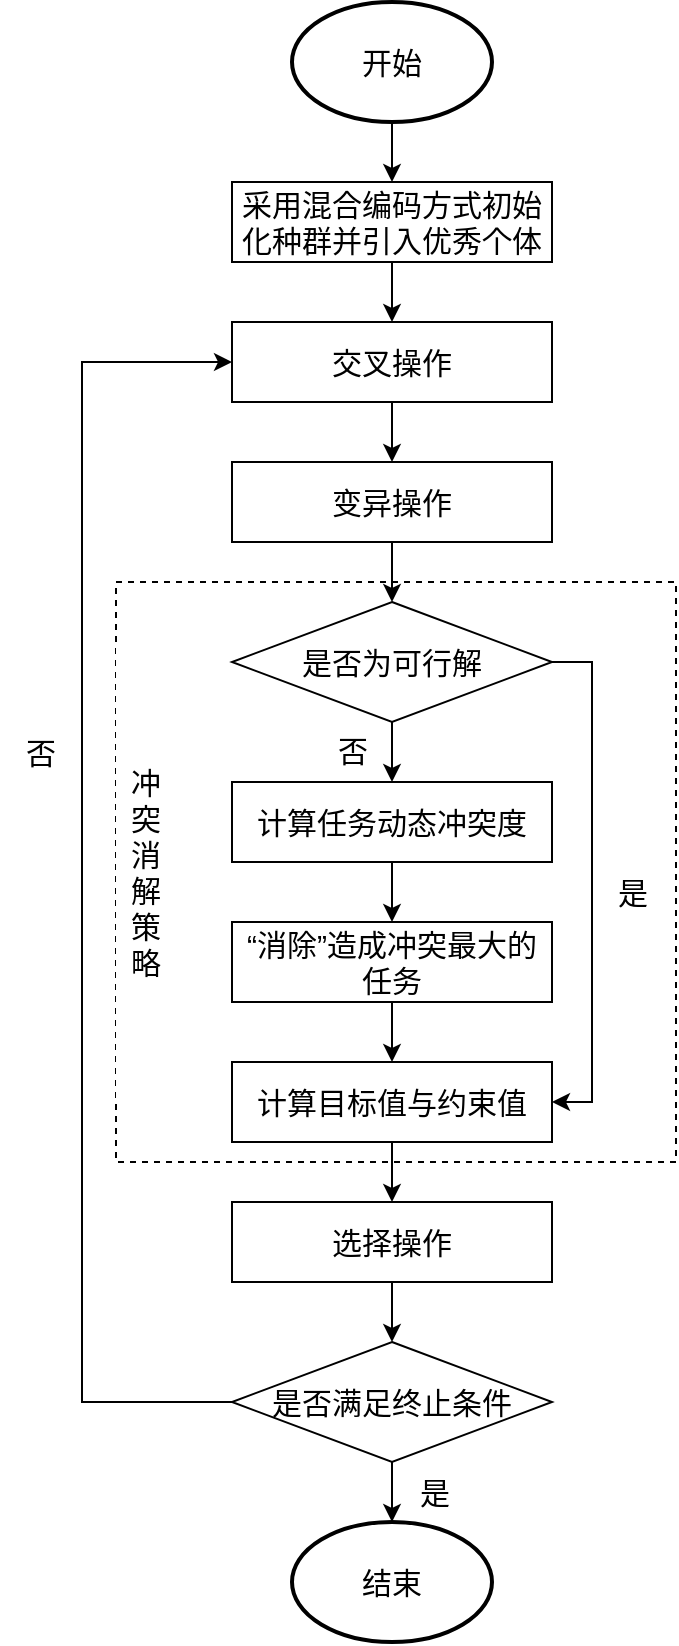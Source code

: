 <mxfile version="23.1.0" type="github">
  <diagram name="第 1 页" id="KiDxgMfIGVkPw2DcD6gg">
    <mxGraphModel dx="1468" dy="858" grid="1" gridSize="10" guides="1" tooltips="1" connect="1" arrows="1" fold="1" page="1" pageScale="1" pageWidth="827" pageHeight="1169" math="0" shadow="0">
      <root>
        <mxCell id="0" />
        <mxCell id="1" parent="0" />
        <mxCell id="7ES7whTb7M1mk1Huspgx-64" value="" style="rounded=0;whiteSpace=wrap;html=1;dashed=1;" vertex="1" parent="1">
          <mxGeometry x="60" y="330" width="280" height="290" as="geometry" />
        </mxCell>
        <mxCell id="7ES7whTb7M1mk1Huspgx-18" value="" style="edgeStyle=orthogonalEdgeStyle;rounded=0;orthogonalLoop=1;jettySize=auto;html=1;noEdgeStyle=1;orthogonal=1;fontSize=15;" edge="1" parent="1" source="7ES7whTb7M1mk1Huspgx-2" target="7ES7whTb7M1mk1Huspgx-4">
          <mxGeometry relative="1" as="geometry" />
        </mxCell>
        <mxCell id="7ES7whTb7M1mk1Huspgx-2" value="开始" style="strokeWidth=2;html=1;shape=mxgraph.flowchart.start_1;whiteSpace=wrap;fontSize=15;" vertex="1" parent="1">
          <mxGeometry x="148" y="40" width="100" height="60" as="geometry" />
        </mxCell>
        <mxCell id="7ES7whTb7M1mk1Huspgx-19" value="" style="edgeStyle=orthogonalEdgeStyle;rounded=0;orthogonalLoop=1;jettySize=auto;html=1;noEdgeStyle=1;orthogonal=1;fontSize=15;" edge="1" parent="1" source="7ES7whTb7M1mk1Huspgx-4" target="7ES7whTb7M1mk1Huspgx-5">
          <mxGeometry relative="1" as="geometry" />
        </mxCell>
        <mxCell id="7ES7whTb7M1mk1Huspgx-4" value="采用混合编码方式初始化种群并引入优秀个体" style="rounded=0;whiteSpace=wrap;html=1;fontSize=15;" vertex="1" parent="1">
          <mxGeometry x="118" y="130" width="160" height="40" as="geometry" />
        </mxCell>
        <mxCell id="7ES7whTb7M1mk1Huspgx-20" value="" style="edgeStyle=orthogonalEdgeStyle;rounded=0;orthogonalLoop=1;jettySize=auto;html=1;noEdgeStyle=1;orthogonal=1;fontSize=15;" edge="1" parent="1" source="7ES7whTb7M1mk1Huspgx-5" target="7ES7whTb7M1mk1Huspgx-6">
          <mxGeometry relative="1" as="geometry" />
        </mxCell>
        <mxCell id="7ES7whTb7M1mk1Huspgx-5" value="交叉操作" style="rounded=0;whiteSpace=wrap;html=1;fontSize=15;" vertex="1" parent="1">
          <mxGeometry x="118" y="200" width="160" height="40" as="geometry" />
        </mxCell>
        <mxCell id="7ES7whTb7M1mk1Huspgx-56" value="" style="edgeStyle=orthogonalEdgeStyle;rounded=0;orthogonalLoop=1;jettySize=auto;html=1;fontSize=15;" edge="1" parent="1" source="7ES7whTb7M1mk1Huspgx-6" target="7ES7whTb7M1mk1Huspgx-11">
          <mxGeometry relative="1" as="geometry" />
        </mxCell>
        <mxCell id="7ES7whTb7M1mk1Huspgx-6" value="变异操作" style="rounded=0;whiteSpace=wrap;html=1;fontSize=15;" vertex="1" parent="1">
          <mxGeometry x="118" y="270" width="160" height="40" as="geometry" />
        </mxCell>
        <mxCell id="7ES7whTb7M1mk1Huspgx-51" value="" style="edgeStyle=orthogonalEdgeStyle;rounded=0;orthogonalLoop=1;jettySize=auto;html=1;fontSize=15;" edge="1" parent="1" source="7ES7whTb7M1mk1Huspgx-8" target="7ES7whTb7M1mk1Huspgx-10">
          <mxGeometry relative="1" as="geometry" />
        </mxCell>
        <mxCell id="7ES7whTb7M1mk1Huspgx-8" value="选择操作" style="rounded=0;whiteSpace=wrap;html=1;fontSize=15;" vertex="1" parent="1">
          <mxGeometry x="118" y="640" width="160" height="40" as="geometry" />
        </mxCell>
        <mxCell id="7ES7whTb7M1mk1Huspgx-50" value="" style="edgeStyle=orthogonalEdgeStyle;rounded=0;orthogonalLoop=1;jettySize=auto;html=1;fontSize=15;" edge="1" parent="1" source="7ES7whTb7M1mk1Huspgx-9" target="7ES7whTb7M1mk1Huspgx-8">
          <mxGeometry relative="1" as="geometry" />
        </mxCell>
        <mxCell id="7ES7whTb7M1mk1Huspgx-9" value="计算目标值与约束值" style="rounded=0;whiteSpace=wrap;html=1;fontSize=15;" vertex="1" parent="1">
          <mxGeometry x="118" y="570" width="160" height="40" as="geometry" />
        </mxCell>
        <mxCell id="7ES7whTb7M1mk1Huspgx-48" value="" style="edgeStyle=orthogonalEdgeStyle;rounded=0;orthogonalLoop=1;jettySize=auto;html=1;fontSize=15;" edge="1" parent="1" source="7ES7whTb7M1mk1Huspgx-10" target="7ES7whTb7M1mk1Huspgx-31">
          <mxGeometry relative="1" as="geometry" />
        </mxCell>
        <mxCell id="7ES7whTb7M1mk1Huspgx-59" style="edgeStyle=orthogonalEdgeStyle;rounded=0;orthogonalLoop=1;jettySize=auto;html=1;exitX=0;exitY=0.5;exitDx=0;exitDy=0;entryX=0;entryY=0.5;entryDx=0;entryDy=0;fontSize=15;" edge="1" parent="1" source="7ES7whTb7M1mk1Huspgx-10" target="7ES7whTb7M1mk1Huspgx-5">
          <mxGeometry relative="1" as="geometry">
            <Array as="points">
              <mxPoint x="43" y="740" />
              <mxPoint x="43" y="220" />
            </Array>
          </mxGeometry>
        </mxCell>
        <mxCell id="7ES7whTb7M1mk1Huspgx-10" value="是否满足终止条件" style="rhombus;whiteSpace=wrap;html=1;fontSize=15;" vertex="1" parent="1">
          <mxGeometry x="118" y="710" width="160" height="60" as="geometry" />
        </mxCell>
        <mxCell id="7ES7whTb7M1mk1Huspgx-52" value="" style="edgeStyle=orthogonalEdgeStyle;rounded=0;orthogonalLoop=1;jettySize=auto;html=1;fontSize=15;" edge="1" parent="1" source="7ES7whTb7M1mk1Huspgx-11" target="7ES7whTb7M1mk1Huspgx-12">
          <mxGeometry relative="1" as="geometry" />
        </mxCell>
        <mxCell id="7ES7whTb7M1mk1Huspgx-65" style="edgeStyle=orthogonalEdgeStyle;rounded=0;orthogonalLoop=1;jettySize=auto;html=1;exitX=1;exitY=0.5;exitDx=0;exitDy=0;entryX=1;entryY=0.5;entryDx=0;entryDy=0;" edge="1" parent="1" source="7ES7whTb7M1mk1Huspgx-11" target="7ES7whTb7M1mk1Huspgx-9">
          <mxGeometry relative="1" as="geometry" />
        </mxCell>
        <mxCell id="7ES7whTb7M1mk1Huspgx-11" value="是否为可行解" style="rhombus;whiteSpace=wrap;html=1;fontSize=15;" vertex="1" parent="1">
          <mxGeometry x="118" y="340" width="160" height="60" as="geometry" />
        </mxCell>
        <mxCell id="7ES7whTb7M1mk1Huspgx-23" value="" style="edgeStyle=orthogonalEdgeStyle;rounded=0;orthogonalLoop=1;jettySize=auto;html=1;noEdgeStyle=1;orthogonal=1;fontSize=15;" edge="1" parent="1" source="7ES7whTb7M1mk1Huspgx-12" target="7ES7whTb7M1mk1Huspgx-13">
          <mxGeometry relative="1" as="geometry" />
        </mxCell>
        <mxCell id="7ES7whTb7M1mk1Huspgx-12" value="计算任务动态冲突度" style="rounded=0;whiteSpace=wrap;html=1;fontSize=15;" vertex="1" parent="1">
          <mxGeometry x="118" y="430" width="160" height="40" as="geometry" />
        </mxCell>
        <mxCell id="7ES7whTb7M1mk1Huspgx-49" value="" style="edgeStyle=orthogonalEdgeStyle;rounded=0;orthogonalLoop=1;jettySize=auto;html=1;fontSize=15;" edge="1" parent="1" source="7ES7whTb7M1mk1Huspgx-13" target="7ES7whTb7M1mk1Huspgx-9">
          <mxGeometry relative="1" as="geometry" />
        </mxCell>
        <mxCell id="7ES7whTb7M1mk1Huspgx-13" value="“消除”造成冲突最大的任务" style="rounded=0;whiteSpace=wrap;html=1;fontSize=15;" vertex="1" parent="1">
          <mxGeometry x="118" y="500" width="160" height="40" as="geometry" />
        </mxCell>
        <mxCell id="7ES7whTb7M1mk1Huspgx-31" value="结束" style="strokeWidth=2;html=1;shape=mxgraph.flowchart.start_1;whiteSpace=wrap;fontSize=15;" vertex="1" parent="1">
          <mxGeometry x="148" y="800" width="100" height="60" as="geometry" />
        </mxCell>
        <mxCell id="7ES7whTb7M1mk1Huspgx-60" value="是" style="text;html=1;align=center;verticalAlign=middle;resizable=0;points=[];autosize=1;strokeColor=none;fillColor=none;fontSize=15;" vertex="1" parent="1">
          <mxGeometry x="199" y="770" width="40" height="30" as="geometry" />
        </mxCell>
        <mxCell id="7ES7whTb7M1mk1Huspgx-61" value="否" style="text;html=1;align=center;verticalAlign=middle;resizable=0;points=[];autosize=1;strokeColor=none;fillColor=none;fontSize=15;" vertex="1" parent="1">
          <mxGeometry x="2" y="400" width="40" height="30" as="geometry" />
        </mxCell>
        <mxCell id="7ES7whTb7M1mk1Huspgx-62" value="是" style="text;html=1;align=center;verticalAlign=middle;resizable=0;points=[];autosize=1;strokeColor=none;fillColor=none;fontSize=15;" vertex="1" parent="1">
          <mxGeometry x="298" y="470" width="40" height="30" as="geometry" />
        </mxCell>
        <mxCell id="7ES7whTb7M1mk1Huspgx-63" value="否" style="text;html=1;align=center;verticalAlign=middle;resizable=0;points=[];autosize=1;strokeColor=none;fillColor=none;fontSize=15;" vertex="1" parent="1">
          <mxGeometry x="158" y="399" width="40" height="30" as="geometry" />
        </mxCell>
        <mxCell id="7ES7whTb7M1mk1Huspgx-67" value="冲突消解策略" style="rounded=0;whiteSpace=wrap;html=1;fontSize=15;strokeColor=none;" vertex="1" parent="1">
          <mxGeometry x="60" y="360" width="30" height="230" as="geometry" />
        </mxCell>
      </root>
    </mxGraphModel>
  </diagram>
</mxfile>
